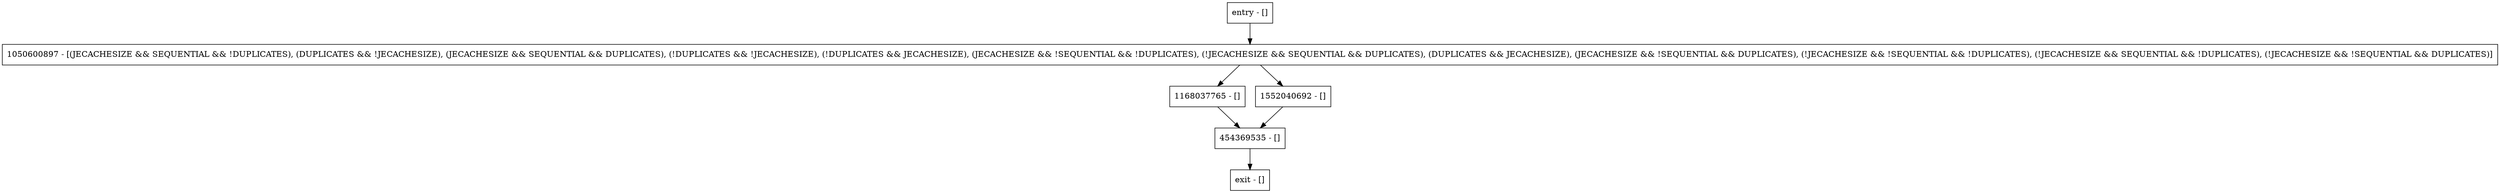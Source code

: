 digraph setAbortExpiration {
node [shape=record];
entry [label="entry - []"];
exit [label="exit - []"];
1168037765 [label="1168037765 - []"];
1050600897 [label="1050600897 - [(JECACHESIZE && SEQUENTIAL && !DUPLICATES), (DUPLICATES && !JECACHESIZE), (JECACHESIZE && SEQUENTIAL && DUPLICATES), (!DUPLICATES && !JECACHESIZE), (!DUPLICATES && JECACHESIZE), (JECACHESIZE && !SEQUENTIAL && !DUPLICATES), (!JECACHESIZE && SEQUENTIAL && DUPLICATES), (DUPLICATES && JECACHESIZE), (JECACHESIZE && !SEQUENTIAL && DUPLICATES), (!JECACHESIZE && !SEQUENTIAL && !DUPLICATES), (!JECACHESIZE && SEQUENTIAL && !DUPLICATES), (!JECACHESIZE && !SEQUENTIAL && DUPLICATES)]"];
454369535 [label="454369535 - []"];
1552040692 [label="1552040692 - []"];
entry;
exit;
entry -> 1050600897;
1168037765 -> 454369535;
1050600897 -> 1168037765;
1050600897 -> 1552040692;
454369535 -> exit;
1552040692 -> 454369535;
}
